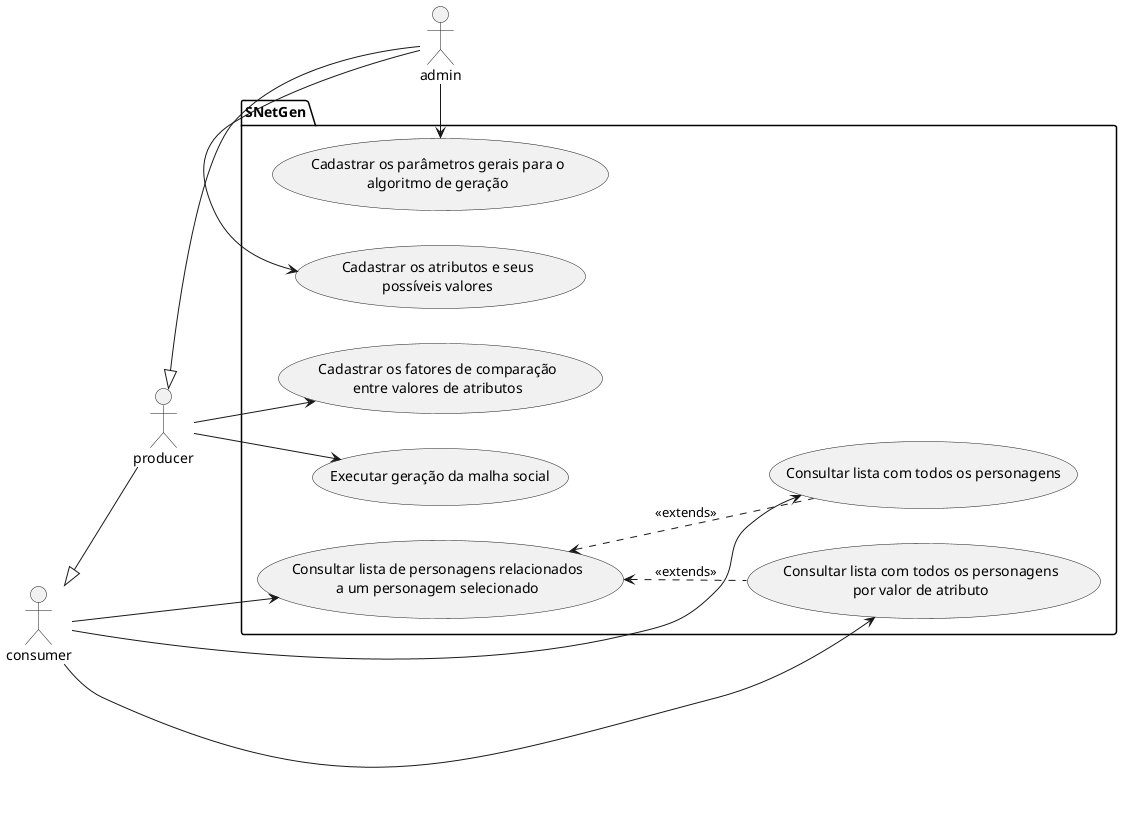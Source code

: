 





        ------------------------------------------------------------------------------------------------------------------
,----.  ,------------------------------.   ,----------------------------------------.   ,--------------------------------.   ,--------------------------------------------.
|----|  |------------------------------|   |----------------------------------------|   |--------------------------------|   |--------------------------------------------|
|----|--|------------------------------|---|----------------------------------------|---|--------------------------------|---|--------------------------------------------|
`----'  `------------------------------'   |                                        |   `--------------------------------'   |                                            |
                                           `----------------------------------------'                                        `--------------------------------------------'

@startuml

left to right direction

package SNetGen {
    usecase "Cadastrar os parâmetros gerais para o\nalgoritmo de geração" as uc1
    usecase "Cadastrar os atributos e seus\npossíveis valores" as uc2
    usecase "Cadastrar os fatores de comparação\nentre valores de atributos" as uc3
    usecase "Executar geração da malha social" as uc4
    usecase "Consultar lista com todos os personagens" as uc5
    usecase "Consultar lista com todos os personagens\npor valor de atributo" as uc6
    usecase "Consultar lista de personagens relacionados\na um personagem selecionado" as uc7
}

actor producer
actor consumer
actor admin

admin -up-|> producer
producer -up-|> consumer


admin -> uc1
admin -> uc2
producer -> uc3
producer -> uc4

consumer -> uc5
consumer -> uc6
consumer -> uc7

/' uc1 <.. uc3: <<includes>> '/
/' uc2 <.. uc3: <<includes>> '/
/' uc3 <.. uc4: <<includes>> '/

uc7 <.. uc5: <<extends>>
uc7 <.. uc6: <<extends>>

@enduml

